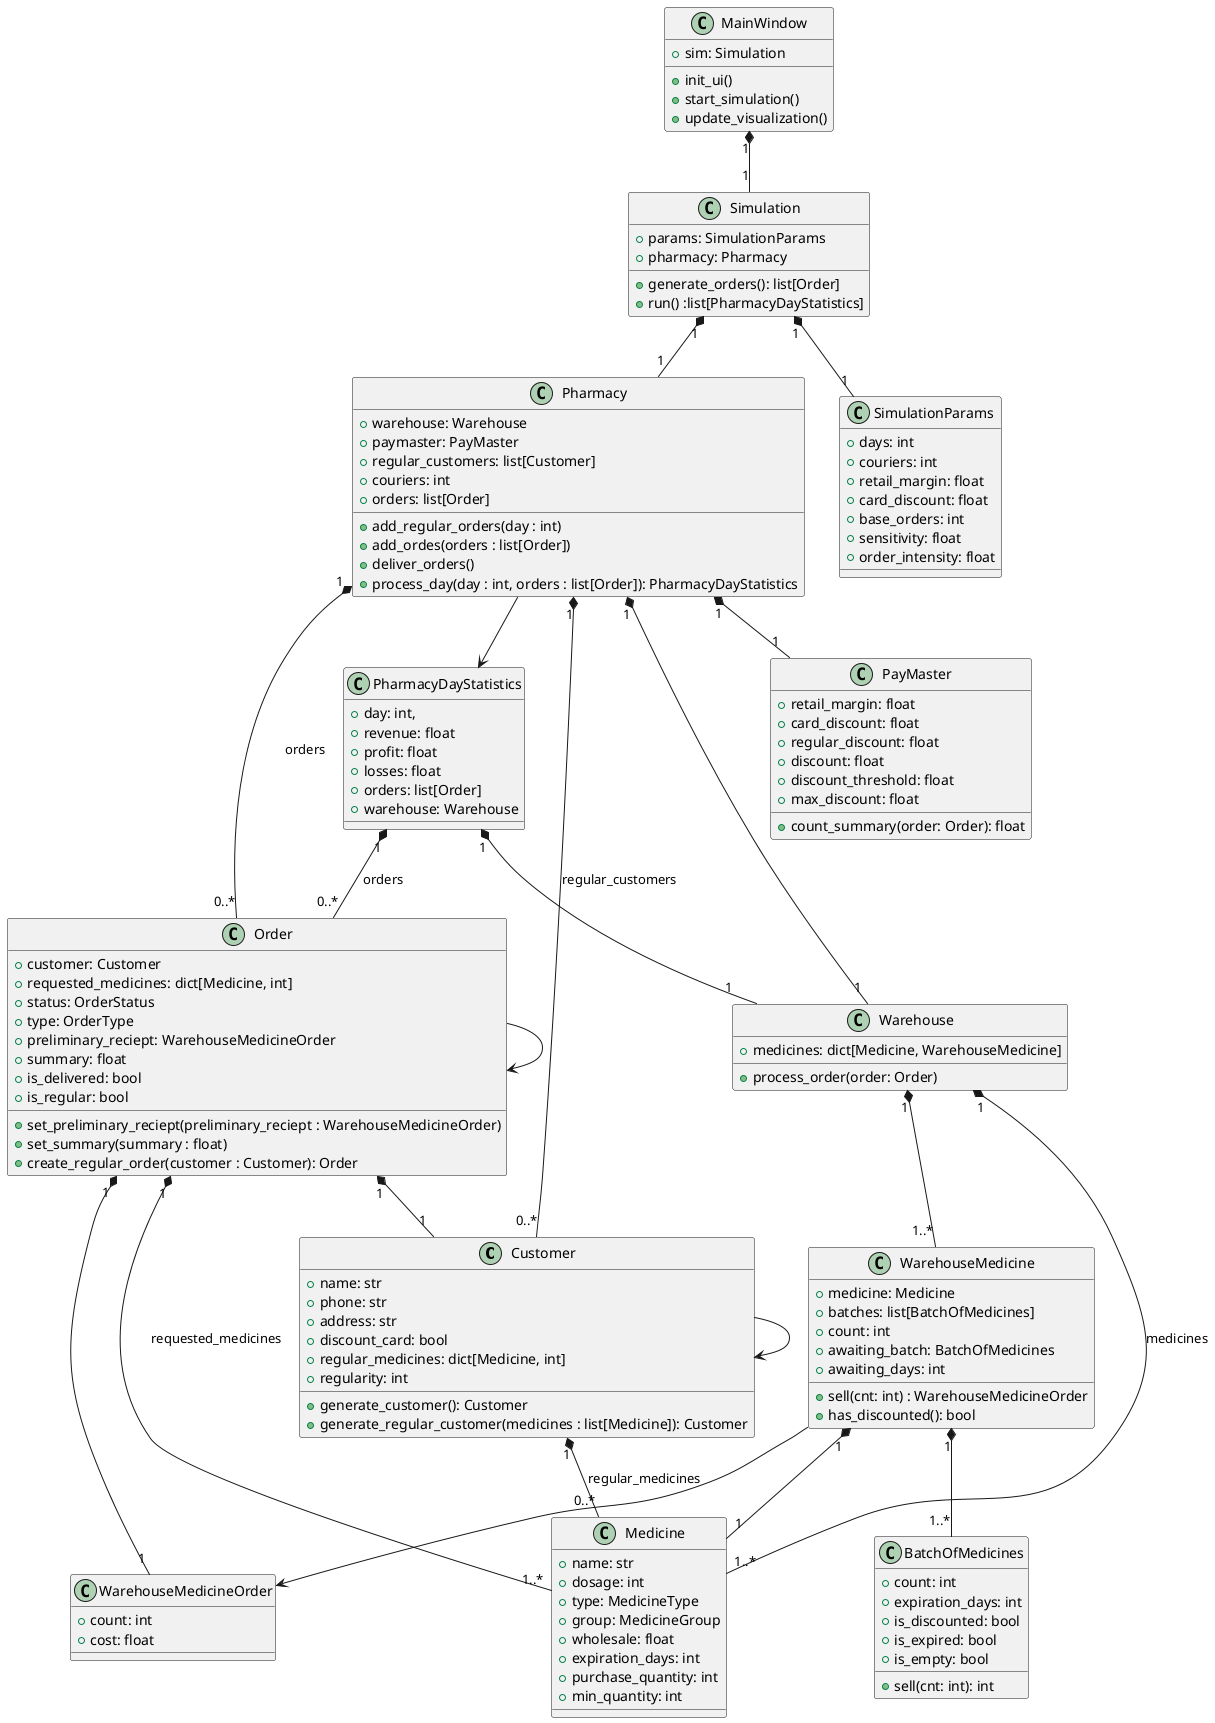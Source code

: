 @startuml

' Основные бизнес-классы
class Customer {
  + name: str
  + phone: str
  + address: str
  + discount_card: bool
  + regular_medicines: dict[Medicine, int]
  + regularity: int
  + generate_customer(): Customer
  + generate_regular_customer(medicines : list[Medicine]): Customer
}

class Medicine {
  + name: str
  + dosage: int
  + type: MedicineType
  + group: MedicineGroup
  + wholesale: float
  + expiration_days: int
  + purchase_quantity: int
  + min_quantity: int
}

class BatchOfMedicines {
  + count: int
  + expiration_days: int
  + is_discounted: bool
  + is_expired: bool
  + is_empty: bool
  + sell(cnt: int): int
}

class WarehouseMedicineOrder {
    + count: int
    + cost: float
}

class WarehouseMedicine {
  + medicine: Medicine
  + batches: list[BatchOfMedicines]
  + count: int
  + awaiting_batch: BatchOfMedicines
  + awaiting_days: int
  + sell(cnt: int) : WarehouseMedicineOrder
  + has_discounted(): bool
}

class Warehouse {
  + medicines: dict[Medicine, WarehouseMedicine]
  + process_order(order: Order)
}

class Order {
  + customer: Customer
  + requested_medicines: dict[Medicine, int]
  + status: OrderStatus
  + type: OrderType
  + preliminary_reciept: WarehouseMedicineOrder
  + summary: float
  + is_delivered: bool
  + is_regular: bool
  + set_preliminary_reciept(preliminary_reciept : WarehouseMedicineOrder)
  + set_summary(summary : float)
  + create_regular_order(customer : Customer): Order
}

class PayMaster {
  + retail_margin: float
  + card_discount: float
  + regular_discount: float
  + discount: float
  + discount_threshold: float
  + max_discount: float
  + count_summary(order: Order): float
}

class Pharmacy {
  + warehouse: Warehouse
  + paymaster: PayMaster
  + regular_customers: list[Customer]
  + couriers: int
  + orders: list[Order]
  + add_regular_orders(day : int)
  + add_ordes(orders : list[Order])
  + deliver_orders()
  + process_day(day : int, orders : list[Order]): PharmacyDayStatistics
}

class SimulationParams {
    + days: int
    + couriers: int
    + retail_margin: float
    + card_discount: float
    + base_orders: int
    + sensitivity: float
    + order_intensity: float
}

class Simulation {
    + params: SimulationParams
    + pharmacy: Pharmacy
    + generate_orders(): list[Order]
    + run() :list[PharmacyDayStatistics]
}

class PharmacyDayStatistics {
    + day: int,
    + revenue: float
    + profit: float
    + losses: float
    + orders: list[Order]
    + warehouse: Warehouse
}


class MainWindow {
  + sim: Simulation
  + init_ui()
  + start_simulation()
  + update_visualization()
}

' Отношения бизнес-логики
Customer "1" *-- "0..*" Medicine : regular_medicines
WarehouseMedicine --> WarehouseMedicineOrder

Customer --> Customer
Order --> Order
Order "1" *-- "1" WarehouseMedicineOrder
Warehouse "1" *-- "1..*" Medicine : medicines

WarehouseMedicine "1" *-- "1" Medicine
WarehouseMedicine "1" *-- "1..*" BatchOfMedicines
Warehouse "1" *-- "1..*" WarehouseMedicine

Order "1" *-- "1" Customer
Order "1" *-- "1..*" Medicine : requested_medicines

Simulation "1" *-- "1" SimulationParams
Simulation "1" *-- "1" Pharmacy

Pharmacy "1" *-- "1" Warehouse
Pharmacy "1" *-- "1" PayMaster
Pharmacy "1" *-- "0..*" Customer : regular_customers
Pharmacy "1" *-- "0..*" Order : orders
Pharmacy --> PharmacyDayStatistics
PharmacyDayStatistics "1" *-- "0..*" Order : orders
PharmacyDayStatistics "1" *-- "1" Warehouse

' Отношения UI
MainWindow "1" *-- "1" Simulation

' Связи между бизнес-логикой и UI
/'MainWindow "1" *-- "0..*" PharmacyDayStatistics'/

@enduml
